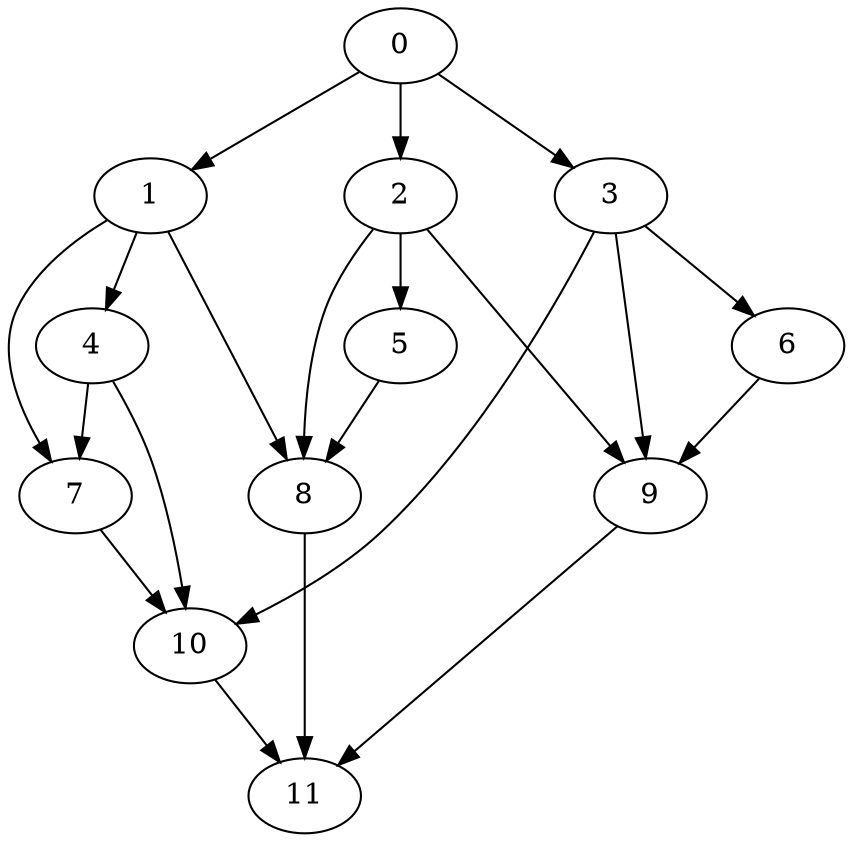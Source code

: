 digraph G {
1->4
1->7
1->8
2->5
2->8
2->9
3->6
3->9
3->10
4->7
4->10
5->8
6->9
7->10
8->11
9->11
10->11
0->1
0->2
0->3
}
